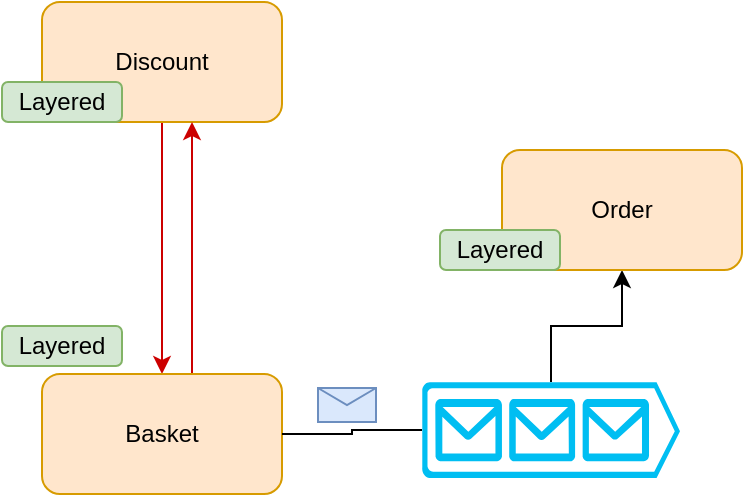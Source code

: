 <mxfile version="20.6.0" type="github">
  <diagram id="213TCXm7smpdR0nIPTgY" name="Страница 1">
    <mxGraphModel dx="543" dy="776" grid="0" gridSize="10" guides="1" tooltips="1" connect="1" arrows="1" fold="1" page="1" pageScale="1" pageWidth="1169" pageHeight="827" math="0" shadow="0">
      <root>
        <mxCell id="0" />
        <mxCell id="1" parent="0" />
        <mxCell id="VPI-FqaB1h2wze_3xNiQ-7" style="edgeStyle=orthogonalEdgeStyle;rounded=0;orthogonalLoop=1;jettySize=auto;html=1;strokeColor=#CC0000;" edge="1" parent="1" source="d58ib07TAvIXT1J8IO5H-1" target="VPI-FqaB1h2wze_3xNiQ-1">
          <mxGeometry relative="1" as="geometry" />
        </mxCell>
        <mxCell id="d58ib07TAvIXT1J8IO5H-1" value="Discount" style="rounded=1;whiteSpace=wrap;html=1;fillColor=#ffe6cc;strokeColor=#d79b00;" parent="1" vertex="1">
          <mxGeometry x="220" y="240" width="120" height="60" as="geometry" />
        </mxCell>
        <mxCell id="d58ib07TAvIXT1J8IO5H-2" value="Layered" style="rounded=1;whiteSpace=wrap;html=1;fillColor=#d5e8d4;strokeColor=#82b366;" parent="1" vertex="1">
          <mxGeometry x="200" y="280" width="60" height="20" as="geometry" />
        </mxCell>
        <mxCell id="VPI-FqaB1h2wze_3xNiQ-5" style="edgeStyle=orthogonalEdgeStyle;rounded=0;orthogonalLoop=1;jettySize=auto;html=1;startArrow=none;" edge="1" parent="1" source="VPI-FqaB1h2wze_3xNiQ-9" target="VPI-FqaB1h2wze_3xNiQ-3">
          <mxGeometry relative="1" as="geometry" />
        </mxCell>
        <mxCell id="VPI-FqaB1h2wze_3xNiQ-8" style="edgeStyle=orthogonalEdgeStyle;rounded=0;orthogonalLoop=1;jettySize=auto;html=1;strokeColor=#CC0000;" edge="1" parent="1" source="VPI-FqaB1h2wze_3xNiQ-1" target="d58ib07TAvIXT1J8IO5H-1">
          <mxGeometry relative="1" as="geometry">
            <Array as="points">
              <mxPoint x="295" y="376" />
              <mxPoint x="295" y="376" />
            </Array>
          </mxGeometry>
        </mxCell>
        <mxCell id="VPI-FqaB1h2wze_3xNiQ-1" value="Basket" style="rounded=1;whiteSpace=wrap;html=1;fillColor=#ffe6cc;strokeColor=#d79b00;" vertex="1" parent="1">
          <mxGeometry x="220" y="426" width="120" height="60" as="geometry" />
        </mxCell>
        <mxCell id="VPI-FqaB1h2wze_3xNiQ-2" value="Layered" style="rounded=1;whiteSpace=wrap;html=1;fillColor=#d5e8d4;strokeColor=#82b366;" vertex="1" parent="1">
          <mxGeometry x="200" y="402" width="60" height="20" as="geometry" />
        </mxCell>
        <mxCell id="VPI-FqaB1h2wze_3xNiQ-6" value="" style="group" vertex="1" connectable="0" parent="1">
          <mxGeometry x="419" y="314" width="151" height="60" as="geometry" />
        </mxCell>
        <mxCell id="VPI-FqaB1h2wze_3xNiQ-3" value="Order" style="rounded=1;whiteSpace=wrap;html=1;fillColor=#ffe6cc;strokeColor=#d79b00;" vertex="1" parent="VPI-FqaB1h2wze_3xNiQ-6">
          <mxGeometry x="31" width="120" height="60" as="geometry" />
        </mxCell>
        <mxCell id="VPI-FqaB1h2wze_3xNiQ-4" value="Layered" style="rounded=1;whiteSpace=wrap;html=1;fillColor=#d5e8d4;strokeColor=#82b366;" vertex="1" parent="VPI-FqaB1h2wze_3xNiQ-6">
          <mxGeometry y="40" width="60" height="20" as="geometry" />
        </mxCell>
        <mxCell id="VPI-FqaB1h2wze_3xNiQ-9" value="" style="verticalLabelPosition=bottom;html=1;verticalAlign=top;align=center;strokeColor=none;fillColor=#00BEF2;shape=mxgraph.azure.queue_generic;pointerEvents=1;" vertex="1" parent="1">
          <mxGeometry x="410" y="430" width="129" height="48" as="geometry" />
        </mxCell>
        <mxCell id="VPI-FqaB1h2wze_3xNiQ-10" value="" style="edgeStyle=orthogonalEdgeStyle;rounded=0;orthogonalLoop=1;jettySize=auto;html=1;endArrow=none;" edge="1" parent="1" source="VPI-FqaB1h2wze_3xNiQ-1" target="VPI-FqaB1h2wze_3xNiQ-9">
          <mxGeometry relative="1" as="geometry">
            <mxPoint x="340" y="456" as="sourcePoint" />
            <mxPoint x="510" y="374" as="targetPoint" />
          </mxGeometry>
        </mxCell>
        <mxCell id="VPI-FqaB1h2wze_3xNiQ-12" value="" style="shape=message;html=1;html=1;outlineConnect=0;labelPosition=center;verticalLabelPosition=bottom;align=center;verticalAlign=top;fillColor=#dae8fc;strokeColor=#6c8ebf;" vertex="1" parent="1">
          <mxGeometry x="358" y="433" width="29" height="17" as="geometry" />
        </mxCell>
      </root>
    </mxGraphModel>
  </diagram>
</mxfile>
